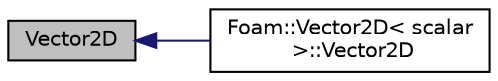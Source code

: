 digraph "Vector2D"
{
  bgcolor="transparent";
  edge [fontname="Helvetica",fontsize="10",labelfontname="Helvetica",labelfontsize="10"];
  node [fontname="Helvetica",fontsize="10",shape=record];
  rankdir="LR";
  Node1 [label="Vector2D",height=0.2,width=0.4,color="black", fillcolor="grey75", style="filled", fontcolor="black"];
  Node1 -> Node2 [dir="back",color="midnightblue",fontsize="10",style="solid",fontname="Helvetica"];
  Node2 [label="Foam::Vector2D\< scalar\l \>::Vector2D",height=0.2,width=0.4,color="black",URL="$a29765.html#a2e5e29c8d706f3c4be85d240ccb85dd7",tooltip="Construct initialized to zero. "];
}
